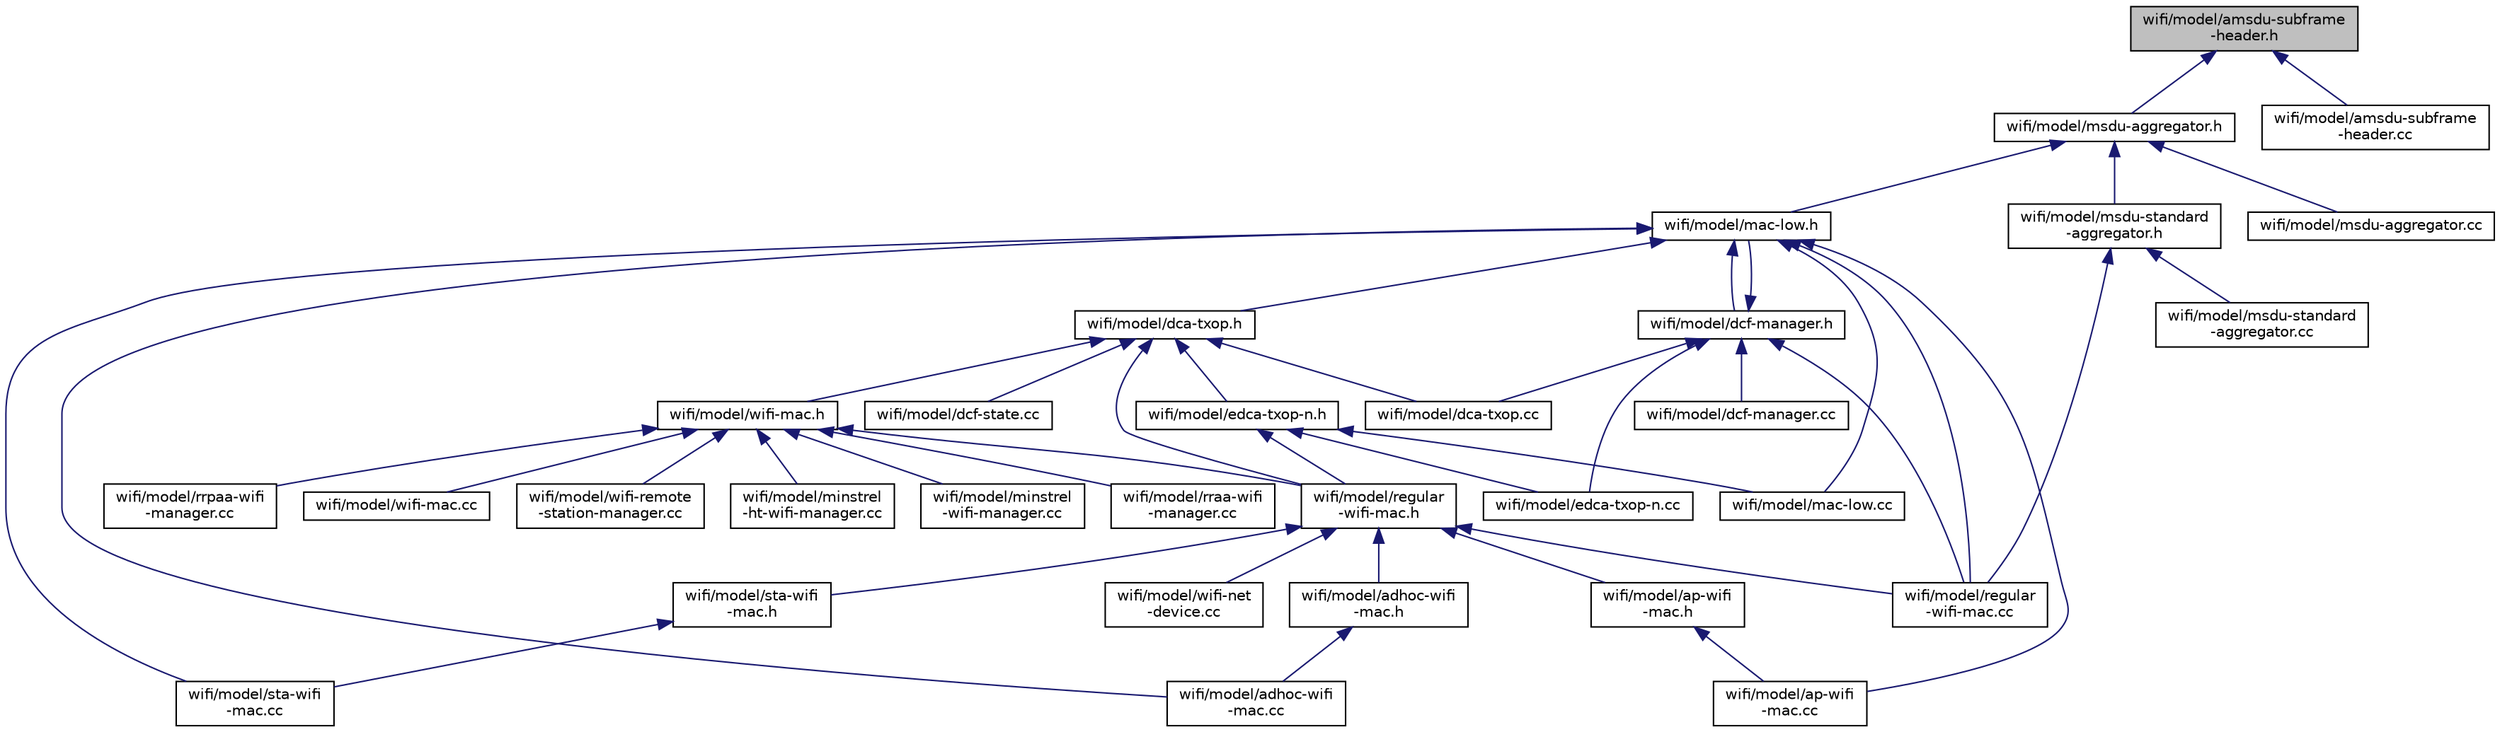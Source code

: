 digraph "wifi/model/amsdu-subframe-header.h"
{
  edge [fontname="Helvetica",fontsize="10",labelfontname="Helvetica",labelfontsize="10"];
  node [fontname="Helvetica",fontsize="10",shape=record];
  Node1 [label="wifi/model/amsdu-subframe\l-header.h",height=0.2,width=0.4,color="black", fillcolor="grey75", style="filled", fontcolor="black"];
  Node1 -> Node2 [dir="back",color="midnightblue",fontsize="10",style="solid"];
  Node2 [label="wifi/model/msdu-aggregator.h",height=0.2,width=0.4,color="black", fillcolor="white", style="filled",URL="$d6/d8c/msdu-aggregator_8h.html"];
  Node2 -> Node3 [dir="back",color="midnightblue",fontsize="10",style="solid"];
  Node3 [label="wifi/model/mac-low.h",height=0.2,width=0.4,color="black", fillcolor="white", style="filled",URL="$db/d17/mac-low_8h.html"];
  Node3 -> Node4 [dir="back",color="midnightblue",fontsize="10",style="solid"];
  Node4 [label="wifi/model/dca-txop.h",height=0.2,width=0.4,color="black", fillcolor="white", style="filled",URL="$d3/d11/dca-txop_8h.html"];
  Node4 -> Node5 [dir="back",color="midnightblue",fontsize="10",style="solid"];
  Node5 [label="wifi/model/wifi-mac.h",height=0.2,width=0.4,color="black", fillcolor="white", style="filled",URL="$df/db0/wifi-mac_8h.html"];
  Node5 -> Node6 [dir="back",color="midnightblue",fontsize="10",style="solid"];
  Node6 [label="wifi/model/regular\l-wifi-mac.h",height=0.2,width=0.4,color="black", fillcolor="white", style="filled",URL="$db/df5/regular-wifi-mac_8h.html"];
  Node6 -> Node7 [dir="back",color="midnightblue",fontsize="10",style="solid"];
  Node7 [label="wifi/model/adhoc-wifi\l-mac.h",height=0.2,width=0.4,color="black", fillcolor="white", style="filled",URL="$d9/daa/adhoc-wifi-mac_8h.html"];
  Node7 -> Node8 [dir="back",color="midnightblue",fontsize="10",style="solid"];
  Node8 [label="wifi/model/adhoc-wifi\l-mac.cc",height=0.2,width=0.4,color="black", fillcolor="white", style="filled",URL="$d5/d56/adhoc-wifi-mac_8cc.html"];
  Node6 -> Node9 [dir="back",color="midnightblue",fontsize="10",style="solid"];
  Node9 [label="wifi/model/ap-wifi\l-mac.h",height=0.2,width=0.4,color="black", fillcolor="white", style="filled",URL="$da/d51/ap-wifi-mac_8h.html"];
  Node9 -> Node10 [dir="back",color="midnightblue",fontsize="10",style="solid"];
  Node10 [label="wifi/model/ap-wifi\l-mac.cc",height=0.2,width=0.4,color="black", fillcolor="white", style="filled",URL="$da/d2b/ap-wifi-mac_8cc.html"];
  Node6 -> Node11 [dir="back",color="midnightblue",fontsize="10",style="solid"];
  Node11 [label="wifi/model/regular\l-wifi-mac.cc",height=0.2,width=0.4,color="black", fillcolor="white", style="filled",URL="$d7/d72/regular-wifi-mac_8cc.html"];
  Node6 -> Node12 [dir="back",color="midnightblue",fontsize="10",style="solid"];
  Node12 [label="wifi/model/sta-wifi\l-mac.h",height=0.2,width=0.4,color="black", fillcolor="white", style="filled",URL="$d0/d96/sta-wifi-mac_8h.html"];
  Node12 -> Node13 [dir="back",color="midnightblue",fontsize="10",style="solid"];
  Node13 [label="wifi/model/sta-wifi\l-mac.cc",height=0.2,width=0.4,color="black", fillcolor="white", style="filled",URL="$dd/d2f/sta-wifi-mac_8cc.html"];
  Node6 -> Node14 [dir="back",color="midnightblue",fontsize="10",style="solid"];
  Node14 [label="wifi/model/wifi-net\l-device.cc",height=0.2,width=0.4,color="black", fillcolor="white", style="filled",URL="$df/dcd/wifi-net-device_8cc.html"];
  Node5 -> Node15 [dir="back",color="midnightblue",fontsize="10",style="solid"];
  Node15 [label="wifi/model/minstrel\l-ht-wifi-manager.cc",height=0.2,width=0.4,color="black", fillcolor="white", style="filled",URL="$d2/da0/minstrel-ht-wifi-manager_8cc.html"];
  Node5 -> Node16 [dir="back",color="midnightblue",fontsize="10",style="solid"];
  Node16 [label="wifi/model/minstrel\l-wifi-manager.cc",height=0.2,width=0.4,color="black", fillcolor="white", style="filled",URL="$d1/d3d/minstrel-wifi-manager_8cc.html"];
  Node5 -> Node17 [dir="back",color="midnightblue",fontsize="10",style="solid"];
  Node17 [label="wifi/model/rraa-wifi\l-manager.cc",height=0.2,width=0.4,color="black", fillcolor="white", style="filled",URL="$d0/d7f/rraa-wifi-manager_8cc.html"];
  Node5 -> Node18 [dir="back",color="midnightblue",fontsize="10",style="solid"];
  Node18 [label="wifi/model/rrpaa-wifi\l-manager.cc",height=0.2,width=0.4,color="black", fillcolor="white", style="filled",URL="$d3/d23/rrpaa-wifi-manager_8cc.html"];
  Node5 -> Node19 [dir="back",color="midnightblue",fontsize="10",style="solid"];
  Node19 [label="wifi/model/wifi-mac.cc",height=0.2,width=0.4,color="black", fillcolor="white", style="filled",URL="$d7/d78/wifi-mac_8cc.html"];
  Node5 -> Node20 [dir="back",color="midnightblue",fontsize="10",style="solid"];
  Node20 [label="wifi/model/wifi-remote\l-station-manager.cc",height=0.2,width=0.4,color="black", fillcolor="white", style="filled",URL="$d4/d48/wifi-remote-station-manager_8cc.html"];
  Node4 -> Node6 [dir="back",color="midnightblue",fontsize="10",style="solid"];
  Node4 -> Node21 [dir="back",color="midnightblue",fontsize="10",style="solid"];
  Node21 [label="wifi/model/edca-txop-n.h",height=0.2,width=0.4,color="black", fillcolor="white", style="filled",URL="$d2/d00/edca-txop-n_8h.html"];
  Node21 -> Node6 [dir="back",color="midnightblue",fontsize="10",style="solid"];
  Node21 -> Node22 [dir="back",color="midnightblue",fontsize="10",style="solid"];
  Node22 [label="wifi/model/edca-txop-n.cc",height=0.2,width=0.4,color="black", fillcolor="white", style="filled",URL="$d4/d78/edca-txop-n_8cc.html"];
  Node21 -> Node23 [dir="back",color="midnightblue",fontsize="10",style="solid"];
  Node23 [label="wifi/model/mac-low.cc",height=0.2,width=0.4,color="black", fillcolor="white", style="filled",URL="$da/d35/mac-low_8cc.html"];
  Node4 -> Node24 [dir="back",color="midnightblue",fontsize="10",style="solid"];
  Node24 [label="wifi/model/dca-txop.cc",height=0.2,width=0.4,color="black", fillcolor="white", style="filled",URL="$d5/d9e/dca-txop_8cc.html"];
  Node4 -> Node25 [dir="back",color="midnightblue",fontsize="10",style="solid"];
  Node25 [label="wifi/model/dcf-state.cc",height=0.2,width=0.4,color="black", fillcolor="white", style="filled",URL="$de/d5d/dcf-state_8cc.html"];
  Node3 -> Node26 [dir="back",color="midnightblue",fontsize="10",style="solid"];
  Node26 [label="wifi/model/dcf-manager.h",height=0.2,width=0.4,color="black", fillcolor="white", style="filled",URL="$d5/d53/dcf-manager_8h.html"];
  Node26 -> Node3 [dir="back",color="midnightblue",fontsize="10",style="solid"];
  Node26 -> Node24 [dir="back",color="midnightblue",fontsize="10",style="solid"];
  Node26 -> Node27 [dir="back",color="midnightblue",fontsize="10",style="solid"];
  Node27 [label="wifi/model/dcf-manager.cc",height=0.2,width=0.4,color="black", fillcolor="white", style="filled",URL="$d7/d8c/dcf-manager_8cc.html"];
  Node26 -> Node22 [dir="back",color="midnightblue",fontsize="10",style="solid"];
  Node26 -> Node11 [dir="back",color="midnightblue",fontsize="10",style="solid"];
  Node3 -> Node8 [dir="back",color="midnightblue",fontsize="10",style="solid"];
  Node3 -> Node10 [dir="back",color="midnightblue",fontsize="10",style="solid"];
  Node3 -> Node23 [dir="back",color="midnightblue",fontsize="10",style="solid"];
  Node3 -> Node11 [dir="back",color="midnightblue",fontsize="10",style="solid"];
  Node3 -> Node13 [dir="back",color="midnightblue",fontsize="10",style="solid"];
  Node2 -> Node28 [dir="back",color="midnightblue",fontsize="10",style="solid"];
  Node28 [label="wifi/model/msdu-aggregator.cc",height=0.2,width=0.4,color="black", fillcolor="white", style="filled",URL="$dc/df1/msdu-aggregator_8cc.html"];
  Node2 -> Node29 [dir="back",color="midnightblue",fontsize="10",style="solid"];
  Node29 [label="wifi/model/msdu-standard\l-aggregator.h",height=0.2,width=0.4,color="black", fillcolor="white", style="filled",URL="$db/d1c/msdu-standard-aggregator_8h.html"];
  Node29 -> Node30 [dir="back",color="midnightblue",fontsize="10",style="solid"];
  Node30 [label="wifi/model/msdu-standard\l-aggregator.cc",height=0.2,width=0.4,color="black", fillcolor="white", style="filled",URL="$d9/da9/msdu-standard-aggregator_8cc.html"];
  Node29 -> Node11 [dir="back",color="midnightblue",fontsize="10",style="solid"];
  Node1 -> Node31 [dir="back",color="midnightblue",fontsize="10",style="solid"];
  Node31 [label="wifi/model/amsdu-subframe\l-header.cc",height=0.2,width=0.4,color="black", fillcolor="white", style="filled",URL="$d4/d07/amsdu-subframe-header_8cc.html"];
}
